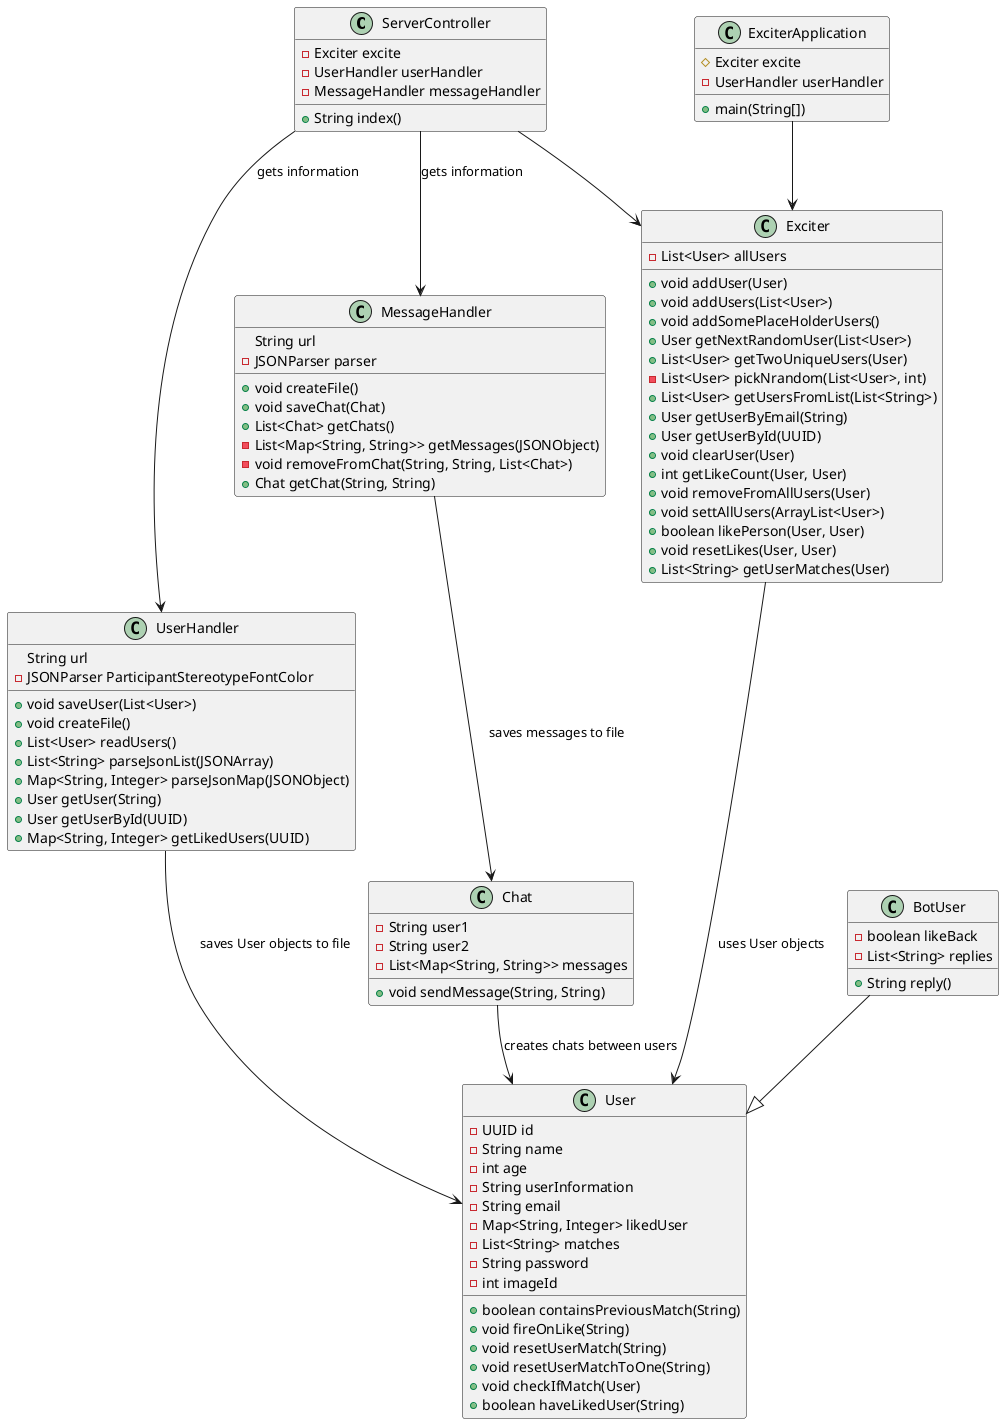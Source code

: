 @startuml restserver

class ServerController {
    -Exciter excite
    -UserHandler userHandler
    -MessageHandler messageHandler
    +String index()


}

class ExciterApplication{
    #Exciter excite
    -UserHandler userHandler
    +main(String[])

}

class User{
    -UUID id
    -String name
    -int age
    -String userInformation
    -String email
    -Map<String, Integer> likedUser
    -List<String> matches
    -String password
    -int imageId
    +boolean containsPreviousMatch(String)
    +void fireOnLike(String)
    +void resetUserMatch(String)
    +void resetUserMatchToOne(String)
    +void checkIfMatch(User)
    +boolean haveLikedUser(String)
}

class BotUser{
    -boolean likeBack
    -List<String> replies
    + String reply()

}

class Exciter{
    -List<User> allUsers
    +void addUser(User)
    +void addUsers(List<User>)
    +void addSomePlaceHolderUsers()
    +User getNextRandomUser(List<User>)
    +List<User> getTwoUniqueUsers(User)
    -List<User> pickNrandom(List<User>, int)
    +List<User> getUsersFromList(List<String>)
    +User getUserByEmail(String)
    +User getUserById(UUID)
    +void clearUser(User)
    +int getLikeCount(User, User)
    +void removeFromAllUsers(User)
    +void settAllUsers(ArrayList<User>)
    +boolean likePerson(User, User)
    +void resetLikes(User, User)
    +List<String> getUserMatches(User)

}

class UserHandler{
    String url
    -JSONParser ParticipantStereotypeFontColor
    +void saveUser(List<User>)
    +void createFile()
    +List<User> readUsers()
    +List<String> parseJsonList(JSONArray)
    +Map<String, Integer> parseJsonMap(JSONObject)
    +User getUser(String)
    +User getUserById(UUID)
    +Map<String, Integer> getLikedUsers(UUID)

}

class MessageHandler{
    String url
    -JSONParser parser
    +void createFile()
    +void saveChat(Chat)
    +List<Chat> getChats()
    -List<Map<String, String>> getMessages(JSONObject)
    -void removeFromChat(String, String, List<Chat>)
    +Chat getChat(String, String)
}


class Chat{
    -String user1
    -String user2
    -List<Map<String, String>> messages
    +void sendMessage(String, String)

}

BotUser --|> User
Exciter --> User: uses User objects 
UserHandler --> User: saves User objects to file
Chat--> User: creates chats between users
MessageHandler --> Chat: saves messages to file
ExciterApplication --> Exciter
ServerController --> UserHandler: gets information
ServerController --> MessageHandler: gets information
ServerController --> Exciter




@enduml
